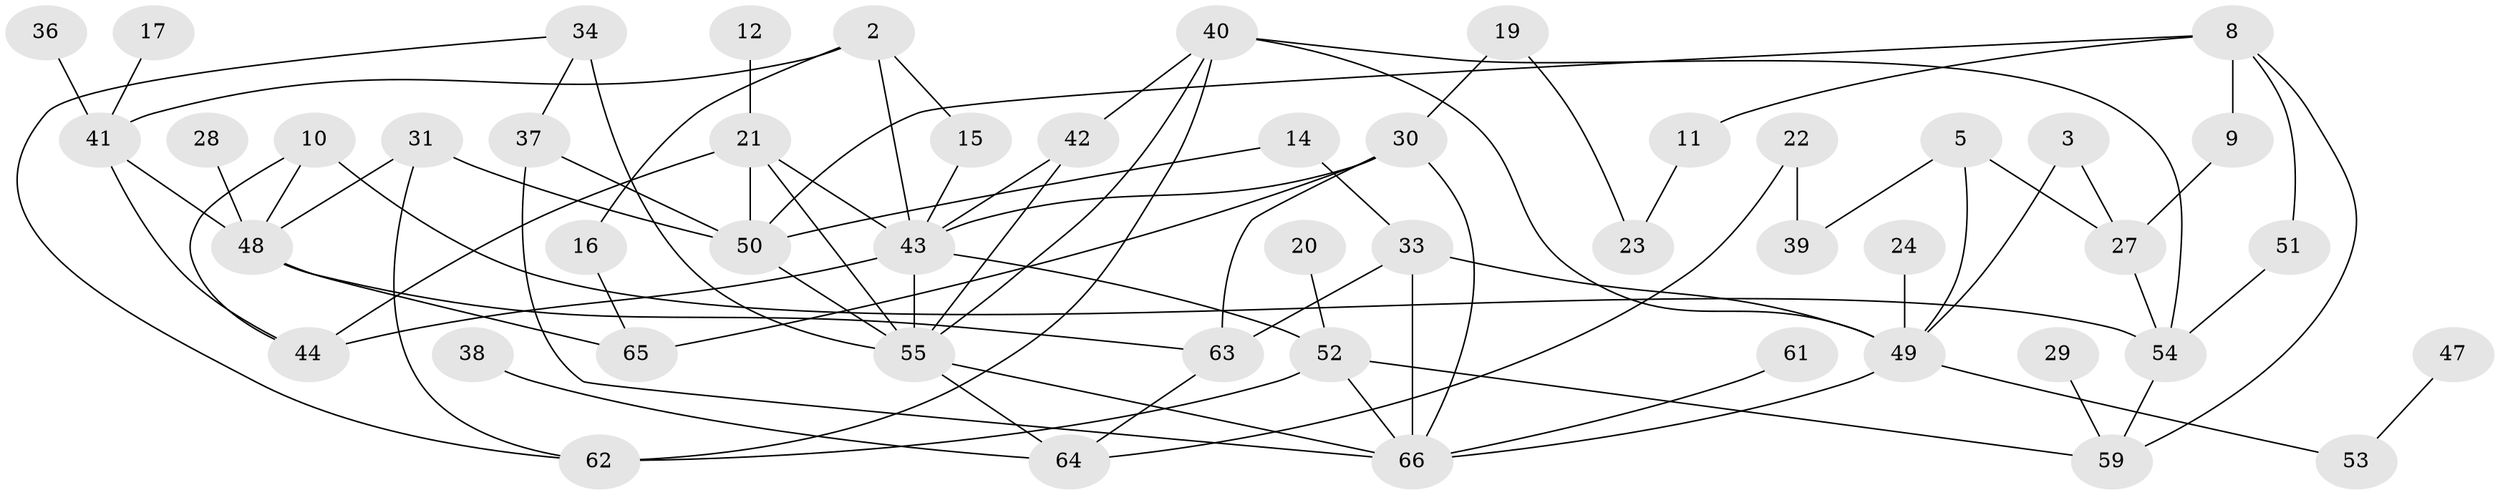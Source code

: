 // original degree distribution, {3: 0.20610687022900764, 0: 0.10687022900763359, 4: 0.11450381679389313, 5: 0.06870229007633588, 2: 0.2748091603053435, 1: 0.21374045801526717, 6: 0.015267175572519083}
// Generated by graph-tools (version 1.1) at 2025/25/03/09/25 03:25:18]
// undirected, 50 vertices, 82 edges
graph export_dot {
graph [start="1"]
  node [color=gray90,style=filled];
  2;
  3;
  5;
  8;
  9;
  10;
  11;
  12;
  14;
  15;
  16;
  17;
  19;
  20;
  21;
  22;
  23;
  24;
  27;
  28;
  29;
  30;
  31;
  33;
  34;
  36;
  37;
  38;
  39;
  40;
  41;
  42;
  43;
  44;
  47;
  48;
  49;
  50;
  51;
  52;
  53;
  54;
  55;
  59;
  61;
  62;
  63;
  64;
  65;
  66;
  2 -- 15 [weight=1.0];
  2 -- 16 [weight=1.0];
  2 -- 41 [weight=1.0];
  2 -- 43 [weight=1.0];
  3 -- 27 [weight=1.0];
  3 -- 49 [weight=1.0];
  5 -- 27 [weight=1.0];
  5 -- 39 [weight=1.0];
  5 -- 49 [weight=1.0];
  8 -- 9 [weight=1.0];
  8 -- 11 [weight=1.0];
  8 -- 50 [weight=1.0];
  8 -- 51 [weight=1.0];
  8 -- 59 [weight=1.0];
  9 -- 27 [weight=1.0];
  10 -- 44 [weight=1.0];
  10 -- 48 [weight=1.0];
  10 -- 54 [weight=1.0];
  11 -- 23 [weight=1.0];
  12 -- 21 [weight=1.0];
  14 -- 33 [weight=1.0];
  14 -- 50 [weight=1.0];
  15 -- 43 [weight=1.0];
  16 -- 65 [weight=1.0];
  17 -- 41 [weight=1.0];
  19 -- 23 [weight=1.0];
  19 -- 30 [weight=1.0];
  20 -- 52 [weight=1.0];
  21 -- 43 [weight=1.0];
  21 -- 44 [weight=2.0];
  21 -- 50 [weight=1.0];
  21 -- 55 [weight=1.0];
  22 -- 39 [weight=1.0];
  22 -- 64 [weight=1.0];
  24 -- 49 [weight=1.0];
  27 -- 54 [weight=1.0];
  28 -- 48 [weight=1.0];
  29 -- 59 [weight=1.0];
  30 -- 43 [weight=1.0];
  30 -- 63 [weight=1.0];
  30 -- 65 [weight=1.0];
  30 -- 66 [weight=1.0];
  31 -- 48 [weight=1.0];
  31 -- 50 [weight=1.0];
  31 -- 62 [weight=1.0];
  33 -- 49 [weight=1.0];
  33 -- 63 [weight=1.0];
  33 -- 66 [weight=1.0];
  34 -- 37 [weight=1.0];
  34 -- 55 [weight=2.0];
  34 -- 62 [weight=1.0];
  36 -- 41 [weight=1.0];
  37 -- 50 [weight=1.0];
  37 -- 66 [weight=1.0];
  38 -- 64 [weight=1.0];
  40 -- 42 [weight=1.0];
  40 -- 49 [weight=1.0];
  40 -- 54 [weight=1.0];
  40 -- 55 [weight=1.0];
  40 -- 62 [weight=1.0];
  41 -- 44 [weight=1.0];
  41 -- 48 [weight=1.0];
  42 -- 43 [weight=1.0];
  42 -- 55 [weight=1.0];
  43 -- 44 [weight=1.0];
  43 -- 52 [weight=1.0];
  43 -- 55 [weight=1.0];
  47 -- 53 [weight=1.0];
  48 -- 63 [weight=1.0];
  48 -- 65 [weight=1.0];
  49 -- 53 [weight=1.0];
  49 -- 66 [weight=1.0];
  50 -- 55 [weight=1.0];
  51 -- 54 [weight=1.0];
  52 -- 59 [weight=1.0];
  52 -- 62 [weight=1.0];
  52 -- 66 [weight=1.0];
  54 -- 59 [weight=1.0];
  55 -- 64 [weight=1.0];
  55 -- 66 [weight=1.0];
  61 -- 66 [weight=1.0];
  63 -- 64 [weight=1.0];
}
